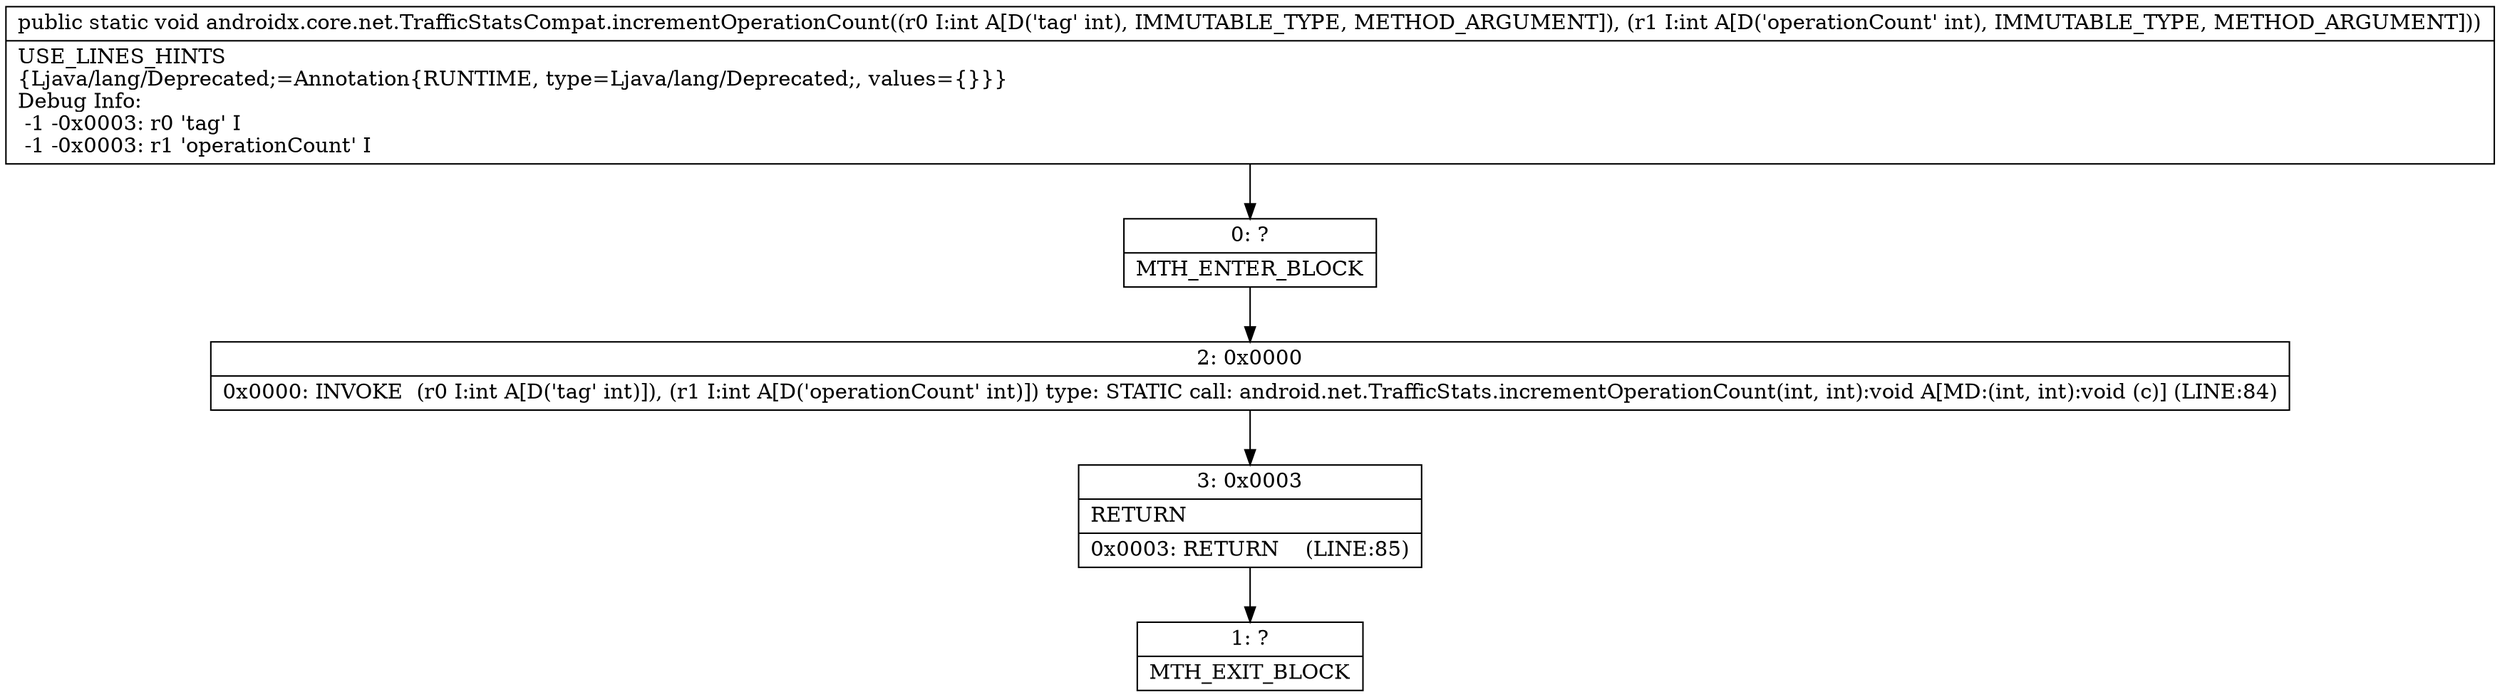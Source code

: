 digraph "CFG forandroidx.core.net.TrafficStatsCompat.incrementOperationCount(II)V" {
Node_0 [shape=record,label="{0\:\ ?|MTH_ENTER_BLOCK\l}"];
Node_2 [shape=record,label="{2\:\ 0x0000|0x0000: INVOKE  (r0 I:int A[D('tag' int)]), (r1 I:int A[D('operationCount' int)]) type: STATIC call: android.net.TrafficStats.incrementOperationCount(int, int):void A[MD:(int, int):void (c)] (LINE:84)\l}"];
Node_3 [shape=record,label="{3\:\ 0x0003|RETURN\l|0x0003: RETURN    (LINE:85)\l}"];
Node_1 [shape=record,label="{1\:\ ?|MTH_EXIT_BLOCK\l}"];
MethodNode[shape=record,label="{public static void androidx.core.net.TrafficStatsCompat.incrementOperationCount((r0 I:int A[D('tag' int), IMMUTABLE_TYPE, METHOD_ARGUMENT]), (r1 I:int A[D('operationCount' int), IMMUTABLE_TYPE, METHOD_ARGUMENT]))  | USE_LINES_HINTS\l\{Ljava\/lang\/Deprecated;=Annotation\{RUNTIME, type=Ljava\/lang\/Deprecated;, values=\{\}\}\}\lDebug Info:\l  \-1 \-0x0003: r0 'tag' I\l  \-1 \-0x0003: r1 'operationCount' I\l}"];
MethodNode -> Node_0;Node_0 -> Node_2;
Node_2 -> Node_3;
Node_3 -> Node_1;
}

